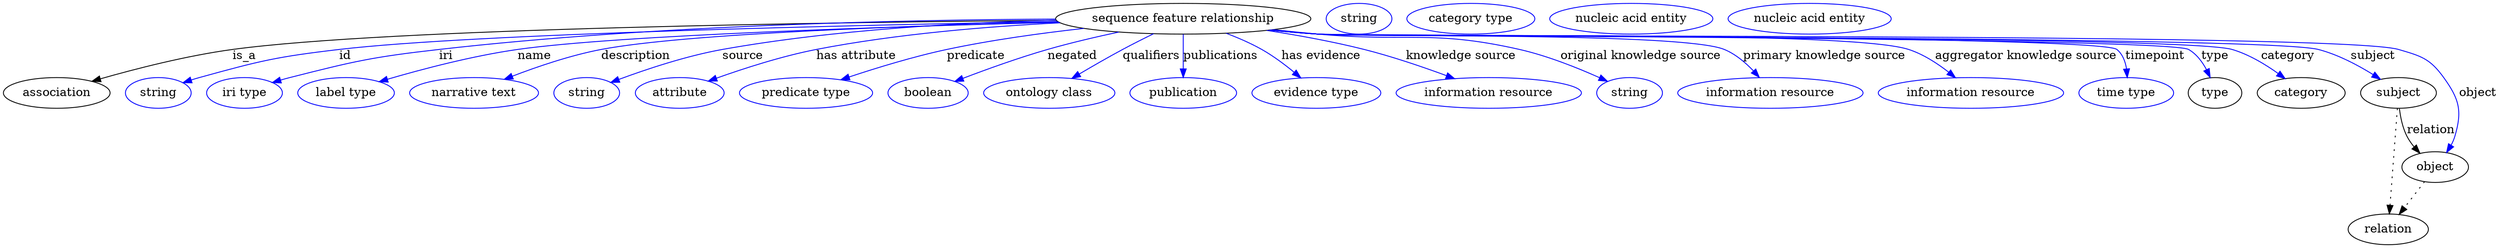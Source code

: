 digraph {
	graph [bb="0,0,2919.4,283"];
	node [label="\N"];
	"sequence feature relationship"	[height=0.5,
		label="sequence feature relationship",
		pos="1380.4,265",
		width=4.1524];
	association	[height=0.5,
		pos="62.394,178",
		width=1.7332];
	"sequence feature relationship" -> association	[label=is_a,
		lp="282.39,221.5",
		pos="e,103.34,191.6 1231.5,263.12 972.62,260.96 449.86,253.61 268.39,229 214.66,221.71 154.53,206.25 113.18,194.44"];
	id	[color=blue,
		height=0.5,
		label=string,
		pos="181.39,178",
		width=1.0652];
	"sequence feature relationship" -> id	[color=blue,
		label=id,
		lp="400.39,221.5",
		pos="e,210.37,190.01 1233,261.72 998.62,257.6 551.34,247.57 393.39,229 319.55,220.32 301.06,215.79 229.39,196 226.28,195.14 223.08,194.18 \
219.89,193.17",
		style=solid];
	iri	[color=blue,
		height=0.5,
		label="iri type",
		pos="282.39,178",
		width=1.2277];
	"sequence feature relationship" -> iri	[color=blue,
		label=iri,
		lp="518.39,221.5",
		pos="e,315.01,190.16 1230.6,264.61 1056.8,263.78 761.97,257.63 510.39,229 431.75,220.05 412.11,215.46 335.39,196 331.97,195.13 328.43,\
194.16 324.9,193.14",
		style=solid];
	name	[color=blue,
		height=0.5,
		label="label type",
		pos="401.39,178",
		width=1.5707];
	"sequence feature relationship" -> name	[color=blue,
		label=name,
		lp="622.39,221.5",
		pos="e,440.21,191.15 1234.9,260.84 1044.2,256.11 720.26,245.89 602.39,229 549.56,221.43 490.43,205.83 450.06,194.06",
		style=solid];
	description	[color=blue,
		height=0.5,
		label="narrative text",
		pos="551.39,178",
		width=2.0943];
	"sequence feature relationship" -> description	[color=blue,
		label=description,
		lp="739.89,221.5",
		pos="e,586.54,193.93 1234.2,261.17 1065.3,257.08 798.09,247.84 699.39,229 663.73,222.19 624.9,208.83 595.96,197.64",
		style=solid];
	source	[color=blue,
		height=0.5,
		label=string,
		pos="683.39,178",
		width=1.0652];
	"sequence feature relationship" -> source	[color=blue,
		label=source,
		lp="865.39,221.5",
		pos="e,711.66,190.4 1231.5,263.27 1122.6,260.57 971.9,252.33 841.39,229 799.35,221.48 752.95,205.87 721.37,194.08",
		style=solid];
	"has attribute"	[color=blue,
		height=0.5,
		label=attribute,
		pos="791.39,178",
		width=1.4443];
	"sequence feature relationship" -> "has attribute"	[color=blue,
		label="has attribute",
		lp="998.39,221.5",
		pos="e,824.86,191.85 1236.3,260.2 1152.5,256.02 1045.3,247.27 951.39,229 910.88,221.12 866.15,206.62 834.3,195.26",
		style=solid];
	predicate	[color=blue,
		height=0.5,
		label="predicate type",
		pos="939.39,178",
		width=2.1665];
	"sequence feature relationship" -> predicate	[color=blue,
		label=predicate,
		lp="1137.4,221.5",
		pos="e,980,193.49 1263.7,253.72 1214,248.19 1155.5,240.16 1103.4,229 1064.6,220.7 1021.8,207.5 989.62,196.75",
		style=solid];
	negated	[color=blue,
		height=0.5,
		label=boolean,
		pos="1082.4,178",
		width=1.2999];
	"sequence feature relationship" -> negated	[color=blue,
		label=negated,
		lp="1250.4,221.5",
		pos="e,1113.5,191.48 1304.7,249.41 1278.1,243.75 1248.3,236.76 1221.4,229 1187.8,219.31 1150.6,205.77 1123.1,195.22",
		style=solid];
	qualifiers	[color=blue,
		height=0.5,
		label="ontology class",
		pos="1223.4,178",
		width=2.1304];
	"sequence feature relationship" -> qualifiers	[color=blue,
		label=qualifiers,
		lp="1342.9,221.5",
		pos="e,1249.9,195.02 1345.5,247.38 1333.9,241.72 1321,235.24 1309.4,229 1292.5,219.92 1274,209.3 1258.6,200.19",
		style=solid];
	publications	[color=blue,
		height=0.5,
		label=publication,
		pos="1380.4,178",
		width=1.7332];
	"sequence feature relationship" -> publications	[color=blue,
		label=publications,
		lp="1424.4,221.5",
		pos="e,1380.4,196.18 1380.4,246.8 1380.4,235.16 1380.4,219.55 1380.4,206.24",
		style=solid];
	"has evidence"	[color=blue,
		height=0.5,
		label="evidence type",
		pos="1536.4,178",
		width=2.0943];
	"sequence feature relationship" -> "has evidence"	[color=blue,
		label="has evidence",
		lp="1541.9,221.5",
		pos="e,1518.1,195.69 1430.8,247.93 1444.7,242.68 1459.4,236.3 1472.4,229 1485.7,221.48 1499.3,211.34 1510.5,202.15",
		style=solid];
	"knowledge source"	[color=blue,
		height=0.5,
		label="information resource",
		pos="1738.4,178",
		width=3.015];
	"sequence feature relationship" -> "knowledge source"	[color=blue,
		label="knowledge source",
		lp="1705.9,221.5",
		pos="e,1698.3,194.73 1478.2,251.33 1514.3,245.74 1555.5,238.3 1592.4,229 1625,220.77 1660.8,208.57 1688.8,198.28",
		style=solid];
	"original knowledge source"	[color=blue,
		height=0.5,
		label=string,
		pos="1903.4,178",
		width=1.0652];
	"sequence feature relationship" -> "original knowledge source"	[color=blue,
		label="original knowledge source",
		lp="1916.4,221.5",
		pos="e,1877.9,191.46 1486.4,252.22 1504.1,250.38 1522.3,248.57 1539.4,247 1643.7,237.43 1672.2,252.18 1774.4,229 1807.4,221.51 1843.2,\
207.1 1868.7,195.67",
		style=solid];
	"primary knowledge source"	[color=blue,
		height=0.5,
		label="information resource",
		pos="2068.4,178",
		width=3.015];
	"sequence feature relationship" -> "primary knowledge source"	[color=blue,
		label="primary knowledge source",
		lp="2131.4,221.5",
		pos="e,2055.4,196.28 1483.4,251.95 1502,250.06 1521.3,248.31 1539.4,247 1592.1,243.19 1965.6,249.2 2014.4,229 2027.4,223.6 2039.3,213.55 \
2048.5,203.87",
		style=solid];
	"aggregator knowledge source"	[color=blue,
		height=0.5,
		label="information resource",
		pos="2303.4,178",
		width=3.015];
	"sequence feature relationship" -> "aggregator knowledge source"	[color=blue,
		label="aggregator knowledge source",
		lp="2367.9,221.5",
		pos="e,2285.2,195.92 1482.9,251.81 1501.7,249.93 1521.1,248.21 1539.4,247 1616,241.91 2157.3,252.67 2230.4,229 2247.4,223.49 2264.1,212.64 \
2277.1,202.45",
		style=solid];
	timepoint	[color=blue,
		height=0.5,
		label="time type",
		pos="2485.4,178",
		width=1.5346];
	"sequence feature relationship" -> timepoint	[color=blue,
		label=timepoint,
		lp="2519.4,221.5",
		pos="e,2486.6,196.12 1482.1,251.8 1501.1,249.89 1520.8,248.17 1539.4,247 1565.3,245.37 2454.3,245.47 2474.4,229 2481.1,223.47 2484.3,\
214.84 2485.7,206.29",
		style=solid];
	type	[height=0.5,
		pos="2589.4,178",
		width=0.86659];
	"sequence feature relationship" -> type	[color=blue,
		label=type,
		lp="2589.4,221.5",
		pos="e,2583.7,196.14 1482.1,251.77 1501.1,249.87 1520.8,248.15 1539.4,247 1567.6,245.24 2533.8,242.99 2558.4,229 2567.6,223.76 2574.5,\
214.53 2579.3,205.42",
		style=solid];
	category	[height=0.5,
		pos="2690.4,178",
		width=1.4263];
	"sequence feature relationship" -> category	[color=blue,
		label=category,
		lp="2674.9,221.5",
		pos="e,2671.5,194.76 1482.1,251.76 1501.1,249.86 1520.8,248.15 1539.4,247 1598.7,243.34 2552.3,245.71 2609.4,229 2628.9,223.29 2648.3,\
211.54 2663.3,200.87",
		style=solid];
	subject	[height=0.5,
		pos="2804.4,178",
		width=1.2277];
	"sequence feature relationship" -> subject	[color=blue,
		label=subject,
		lp="2774.4,221.5",
		pos="e,2783.2,194.06 1482.1,251.74 1501.1,249.84 1520.8,248.13 1539.4,247 1604.3,243.04 2647.4,245.23 2710.4,229 2733.3,223.11 2756.7,\
210.65 2774.5,199.64",
		style=solid];
	object	[height=0.5,
		pos="2847.4,91",
		width=1.0832];
	"sequence feature relationship" -> object	[color=blue,
		label=object,
		lp="2897.4,178",
		pos="e,2860.8,108.09 1482.1,251.72 1501.1,249.82 1520.8,248.12 1539.4,247 1609.6,242.76 2737,248.8 2804.4,229 2831,221.18 2841.2,218.5 \
2857.4,196 2875.7,170.69 2879.3,156.9 2870.4,127 2869.4,123.55 2867.9,120.13 2866.1,116.85",
		style=solid];
	association_type	[color=blue,
		height=0.5,
		label=string,
		pos="1586.4,265",
		width=1.0652];
	association_category	[color=blue,
		height=0.5,
		label="category type",
		pos="1717.4,265",
		width=2.0762];
	subject -> object	[label=relation,
		lp="2842.4,134.5",
		pos="e,2829.5,107.23 2805.5,159.55 2806.7,149.57 2809.2,137.07 2814.4,127 2816.6,122.68 2819.5,118.52 2822.7,114.66"];
	relation	[height=0.5,
		pos="2792.4,18",
		width=1.2999];
	subject -> relation	[pos="e,2793.7,36.188 2803.1,159.79 2801,132.48 2797,78.994 2794.5,46.38",
		style=dotted];
	"sequence feature relationship_subject"	[color=blue,
		height=0.5,
		label="nucleic acid entity",
		pos="1905.4,265",
		width=2.6539];
	object -> relation	[pos="e,2805.2,35.54 2834.9,73.889 2828,64.939 2819.2,53.617 2811.4,43.584",
		style=dotted];
	"sequence feature relationship_object"	[color=blue,
		height=0.5,
		label="nucleic acid entity",
		pos="2114.4,265",
		width=2.6539];
}
